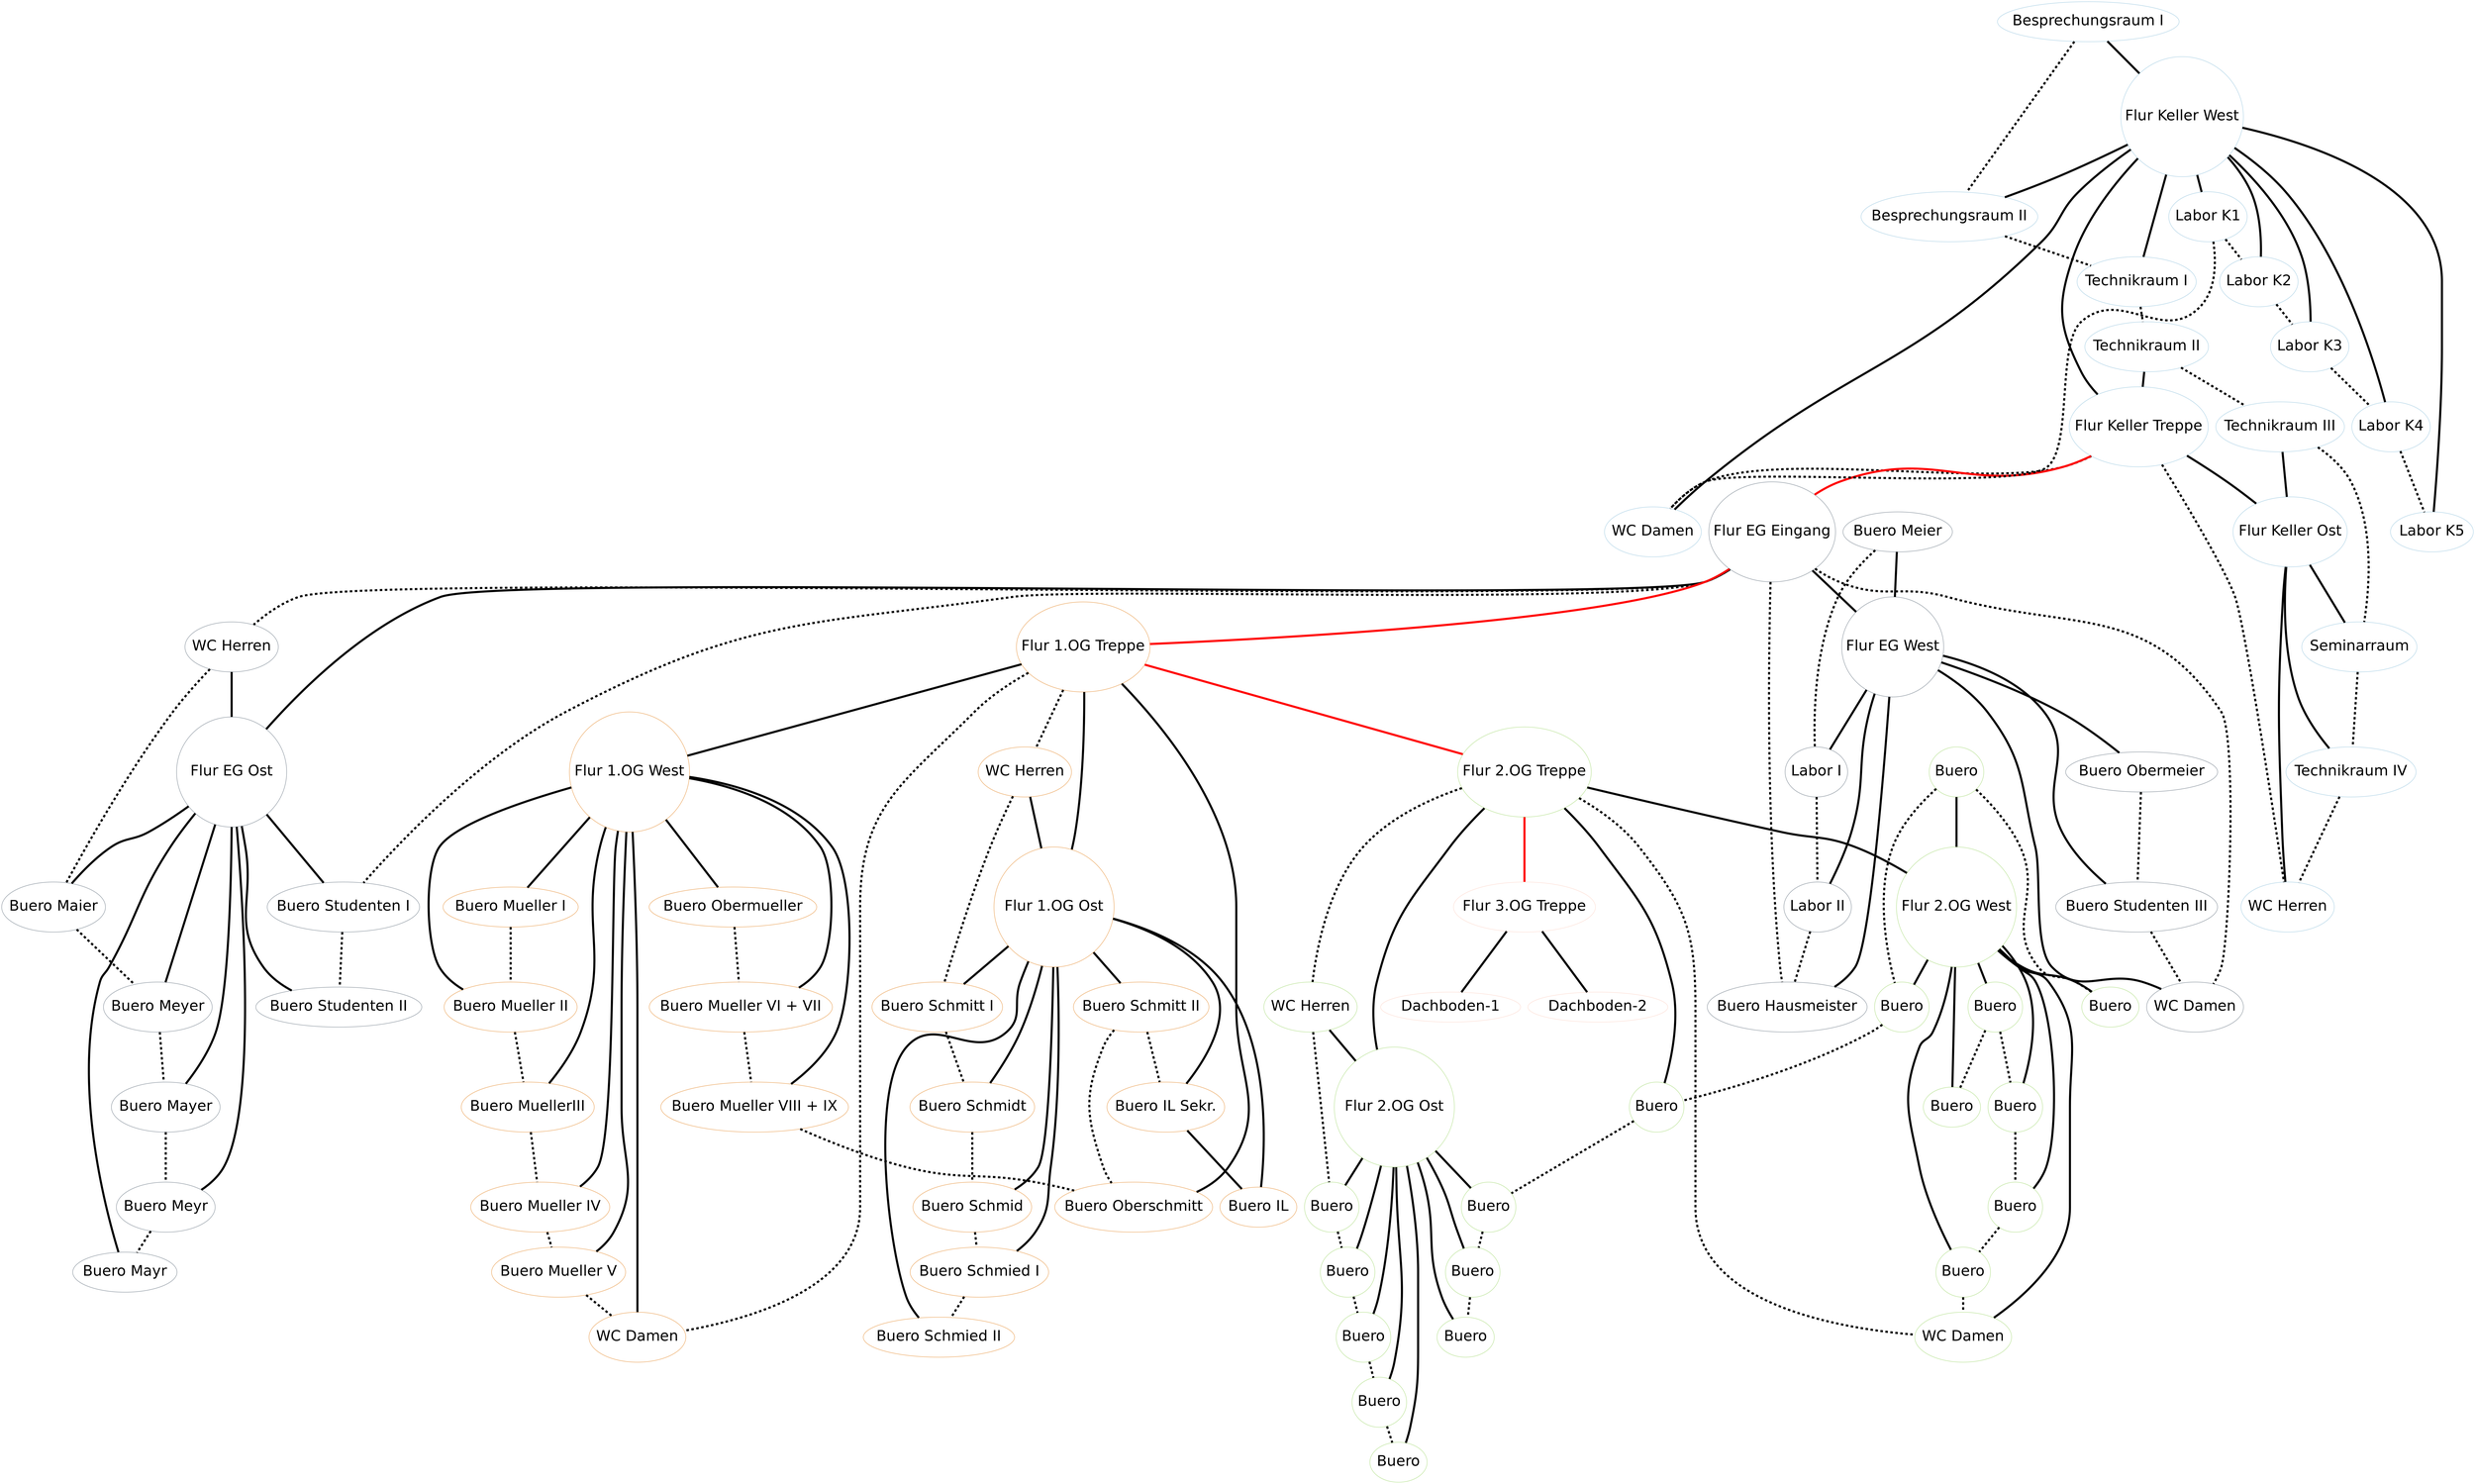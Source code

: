 strict graph  {
"3UEb2iq7D2tOgbX6Mufs$X" [color="#a6cee3", fontname=Helvetica, fontsize="35.0", height="1.3333333333333335", label="Besprechungsraum I", width="1.3333333333333335"];
"3cjnMny5DF0g1J6kKZWO4Y" [color="#a6cee3", fontname=Helvetica, fontsize="35.0", height="4.0", label="Flur Keller West", width="4.0"];
"2xcLNHPon6VO6wB_n0EQLF" [color="#a6cee3", fontname=Helvetica, fontsize="35.0", height="1.666666666666667", label="Besprechungsraum II", width="1.666666666666667"];
"2Hh$tXimL1_Aogi9jn1cZ4" [color="#a6cee3", fontname=Helvetica, fontsize="35.0", height="1.666666666666667", label="Technikraum I", width="1.666666666666667"];
"2sVpKMTdb3u8IUv50wOLpo" [color="#a6cee3", fontname=Helvetica, fontsize="35.0", height="1.666666666666667", label="Technikraum II", width="1.666666666666667"];
"3Gz7u_d1P7IA35Wmtg48Rc" [color="#a6cee3", fontname=Helvetica, fontsize="35.0", height="2.666666666666667", label="Flur Keller Treppe", width="2.666666666666667"];
"0V74RtuUH1zQt_CcawQbBc" [color="#a6cee3", fontname=Helvetica, fontsize="35.0", height="1.666666666666667", label="Technikraum III", width="1.666666666666667"];
"2Zmi8kumn3P9N9wBPT48lG" [color="#a6cee3", fontname=Helvetica, fontsize="35.0", height="2.3333333333333335", label="Flur Keller Ost", width="2.3333333333333335"];
"0dXE$xLxz8MwbtYoTqJPiO" [color="#a6cee3", fontname=Helvetica, fontsize="35.0", height="1.666666666666667", label=Seminarraum, width="1.666666666666667"];
"2G3Zgh3YLFBxViczryC8tv" [color="#a6cee3", fontname=Helvetica, fontsize="35.0", height="1.666666666666667", label="Technikraum IV", width="1.666666666666667"];
"1pG7ErnqL79fYOSoJhY$mD" [color="#a6cee3", fontname=Helvetica, fontsize="35.0", height="1.666666666666667", label="WC Herren", width="1.666666666666667"];
"2NO$Il8fr1n8x3zsU1IoYc" [color="#a6cee3", fontname=Helvetica, fontsize="35.0", height="1.666666666666667", label="Labor K1", width="1.666666666666667"];
"1nsRm1QQb1xwWpzzFR7Ax3" [color="#a6cee3", fontname=Helvetica, fontsize="35.0", height="1.666666666666667", label="WC Damen", width="1.666666666666667"];
"3vTaz$m4D7Mw20Cj4ZCMEW" [color="#a6cee3", fontname=Helvetica, fontsize="35.0", height="1.666666666666667", label="Labor K2", width="1.666666666666667"];
"29dtO28k16G9baf14UO37j" [color="#a6cee3", fontname=Helvetica, fontsize="35.0", height="1.666666666666667", label="Labor K3", width="1.666666666666667"];
"3YOWN6kp53UhVDk7gccfjD" [color="#a6cee3", fontname=Helvetica, fontsize="35.0", height="1.666666666666667", label="Labor K4", width="1.666666666666667"];
"25NDKbpWH5r94ho13fJMeb" [color="#a6cee3", fontname=Helvetica, fontsize="35.0", height="1.3333333333333335", label="Labor K5", width="1.3333333333333335"];
"1RP4kkhTDFJuLugWfrM_1s" [color="#808B96", fontname=Helvetica, fontsize="35.0", height="3.3333333333333335", label="Flur EG Eingang", width="3.3333333333333335"];
"3EN96kdYDB2OOGjNLp8e86" [color="#808B96", fontname=Helvetica, fontsize="35.0", height="1.3333333333333335", label="Buero Meier", width="1.3333333333333335"];
"3KaloR8018sAKZVwuYVbSu" [color="#808B96", fontname=Helvetica, fontsize="35.0", height="3.3333333333333335", label="Flur EG West", width="3.3333333333333335"];
"1_Evy7T$DCiwLgTMLHCRoe" [color="#808B96", fontname=Helvetica, fontsize="35.0", height="1.666666666666667", label="Labor I", width="1.666666666666667"];
"3eQ_MQ5er5UeRXq4xxAoKl" [color="#808B96", fontname=Helvetica, fontsize="35.0", height="1.666666666666667", label="Labor II", width="1.666666666666667"];
"25QUQJ9jHAFengkpc9N7GR" [color="#808B96", fontname=Helvetica, fontsize="35.0", height="1.666666666666667", label="Buero Hausmeister", width="1.666666666666667"];
"03hhkFXKT4RPFNu5rDrZPL" [color="#808B96", fontname=Helvetica, fontsize="35.0", height="1.3333333333333335", label="Buero Obermeier", width="1.3333333333333335"];
"0jhU4VZ6XCxee3pjfx5VMh" [color="#808B96", fontname=Helvetica, fontsize="35.0", height="1.666666666666667", label="Buero Studenten III", width="1.666666666666667"];
"1oKaKV7Wz8IOJ10cA1PGWP" [color="#808B96", fontname=Helvetica, fontsize="35.0", height="1.666666666666667", label="WC Damen", width="1.666666666666667"];
"3j5r$vfHT3JfqUfpdRoXnP" [color="#808B96", fontname=Helvetica, fontsize="35.0", height="1.666666666666667", label="WC Herren", width="1.666666666666667"];
"0_TtqXcOrDbeTXyb5q0Uxb" [color="#808B96", fontname=Helvetica, fontsize="35.0", height="3.666666666666667", label="Flur EG Ost", width="3.666666666666667"];
"3t8qjHTuTAigDlC1x7D16b" [color="#808B96", fontname=Helvetica, fontsize="35.0", height="1.666666666666667", label="Buero Maier", width="1.666666666666667"];
"2ED0MLfrf17BXIsuJYCs7R" [color="#808B96", fontname=Helvetica, fontsize="35.0", height="1.666666666666667", label="Buero Meyer", width="1.666666666666667"];
"1DxredyET5bf_85HZe8$FO" [color="#808B96", fontname=Helvetica, fontsize="35.0", height="1.666666666666667", label="Buero Studenten I", width="1.666666666666667"];
"3$FatfHY1Cg9apAMwbKPN8" [color="#808B96", fontname=Helvetica, fontsize="35.0", height="1.3333333333333335", label="Buero Studenten II", width="1.3333333333333335"];
"1loQAAB191MA5YmsaMJHkI" [color="#808B96", fontname=Helvetica, fontsize="35.0", height="1.666666666666667", label="Buero Mayer", width="1.666666666666667"];
"3Xu6SpY4vC89stuKlMWE2n" [color="#808B96", fontname=Helvetica, fontsize="35.0", height="1.666666666666667", label="Buero Meyr", width="1.666666666666667"];
"3yAAZZ86j388XApaG$h1X6" [color="#808B96", fontname=Helvetica, fontsize="35.0", height="1.3333333333333335", label="Buero Mayr", width="1.3333333333333335"];
"0uPiF9LkPAqeB8f54Uy3_C" [color="#e99d4e", fontname=Helvetica, fontsize="35.0", height="3.0", label="Flur 1.OG Treppe", width="3.0"];
"25CC32yK130ALlKsnej9JW" [color="#e99d4e", fontname=Helvetica, fontsize="35.0", height="4.0", label="Flur 1.OG West", width="4.0"];
"2Yd3UbuHLF0P7Q5pq$wqrF" [color="#e99d4e", fontname=Helvetica, fontsize="35.0", height="1.3333333333333335", label="Buero Mueller I", width="1.3333333333333335"];
"1GtYUXG753_h6i4vKAf46v" [color="#e99d4e", fontname=Helvetica, fontsize="35.0", height="1.666666666666667", label="Buero Mueller II", width="1.666666666666667"];
"0VWZeARNT8IAUcPL5OoYiA" [color="#e99d4e", fontname=Helvetica, fontsize="35.0", height="1.666666666666667", label="Buero MuellerIII", width="1.666666666666667"];
"0K6ICBa1zCjvUnsy8qMIRC" [color="#e99d4e", fontname=Helvetica, fontsize="35.0", height="1.666666666666667", label="Buero Mueller IV", width="1.666666666666667"];
"3kV3mGMIX3BvUw5dL_lJVg" [color="#e99d4e", fontname=Helvetica, fontsize="35.0", height="1.666666666666667", label="Buero Mueller V", width="1.666666666666667"];
"37pP75EaP1axQNg3rWc_WT" [color="#e99d4e", fontname=Helvetica, fontsize="35.0", height="1.666666666666667", label="WC Damen", width="1.666666666666667"];
"0uC7OD3$5F7v$zL3aaoEig" [color="#e99d4e", fontname=Helvetica, fontsize="35.0", height="1.3333333333333335", label="Buero Obermueller", width="1.3333333333333335"];
"3shuyF_Yb7yu2P$QLB2s8G" [color="#e99d4e", fontname=Helvetica, fontsize="35.0", height="1.666666666666667", label="Buero Mueller VI + VII", width="1.666666666666667"];
"0UiHARbFzF1RT4g_GKem_B" [color="#e99d4e", fontname=Helvetica, fontsize="35.0", height="1.666666666666667", label="Buero Mueller VIII + IX", width="1.666666666666667"];
"0f6kjO4cnBngLgZgtaoBTE" [color="#e99d4e", fontname=Helvetica, fontsize="35.0", height="1.666666666666667", label="WC Herren", width="1.666666666666667"];
"3XJSZHVdLFTQTPYNfhA6a2" [color="#e99d4e", fontname=Helvetica, fontsize="35.0", height="4.0", label="Flur 1.OG Ost", width="4.0"];
"1a3ixYyUn0QO4HWUYKN$4p" [color="#e99d4e", fontname=Helvetica, fontsize="35.0", height="1.666666666666667", label="Buero Schmitt I", width="1.666666666666667"];
"1AW8GAtUnEYB9XPWOUYKK5" [color="#e99d4e", fontname=Helvetica, fontsize="35.0", height="1.666666666666667", label="Buero Schmidt", width="1.666666666666667"];
"0i4GPkF$j1$P1_N4yoKfHm" [color="#e99d4e", fontname=Helvetica, fontsize="35.0", height="1.666666666666667", label="Buero Schmid", width="1.666666666666667"];
"1LVv$xQpj6k8KE6pcNlDDU" [color="#e99d4e", fontname=Helvetica, fontsize="35.0", height="1.666666666666667", label="Buero Schmied I", width="1.666666666666667"];
"2E2TaOnqD0chpbuH8tXCpW" [color="#e99d4e", fontname=Helvetica, fontsize="35.0", height="1.3333333333333335", label="Buero Schmied II", width="1.3333333333333335"];
"3iSzpa9d93jhTDB7hG0QBW" [color="#e99d4e", fontname=Helvetica, fontsize="35.0", height="1.666666666666667", label="Buero Schmitt II", width="1.666666666666667"];
"2goaA6RR92B9xducYbaQVU" [color="#e99d4e", fontname=Helvetica, fontsize="35.0", height="1.666666666666667", label="Buero IL Sekr.", width="1.666666666666667"];
"24vVAUYDH2SetutQQsZBMv" [color="#e99d4e", fontname=Helvetica, fontsize="35.0", height="1.3333333333333335", label="Buero IL", width="1.3333333333333335"];
"1yZQvqj15Ab8eMXDuz85Dy" [color="#e99d4e", fontname=Helvetica, fontsize="35.0", height="1.666666666666667", label="Buero Oberschmitt", width="1.666666666666667"];
"2mSYEw1YLDvhMYvUr3eREJ" [color="#b2df8a", fontname=Helvetica, fontsize="35.0", height="3.0", label="Flur 2.OG Treppe", width="3.0"];
"3M3dydUxH2hR7Uvg9QNhS$" [color="#b2df8a", fontname=Helvetica, fontsize="35.0", height="1.666666666666667", label="WC Herren", width="1.666666666666667"];
"3CXBDjcSTES8AedjLKSfJe" [color="#b2df8a", fontname=Helvetica, fontsize="35.0", height="4.0", label="Flur 2.OG Ost", width="4.0"];
"0oB0YIgnPE49CsBpGIdxOR" [color="#b2df8a", fontname=Helvetica, fontsize="35.0", height="1.666666666666667", label=Buero, width="1.666666666666667"];
"2lebmw3XD9w9PIIn4HKbwh" [color="#b2df8a", fontname=Helvetica, fontsize="35.0", height="1.666666666666667", label=Buero, width="1.666666666666667"];
"3gYFdGsxTBa9PFlMvRAaiF" [color="#b2df8a", fontname=Helvetica, fontsize="35.0", height="4.0", label="Flur 2.OG West", width="4.0"];
"09m2tgyfr9UfikvrKFMkeD" [color="#b2df8a", fontname=Helvetica, fontsize="35.0", height="1.666666666666667", label=Buero, width="1.666666666666667"];
"3zaEFaiGrF1ftyFPQrOe_i" [color="#b2df8a", fontname=Helvetica, fontsize="35.0", height="1.3333333333333335", label=Buero, width="1.3333333333333335"];
"0dc6ovxJLDww6sjSpu_cfN" [color="#b2df8a", fontname=Helvetica, fontsize="35.0", height="1.666666666666667", label=Buero, width="1.666666666666667"];
"0U5AcnRYX7aw$OIZXqMUaR" [color="#b2df8a", fontname=Helvetica, fontsize="35.0", height="1.666666666666667", label=Buero, width="1.666666666666667"];
"1vWhxAiTL1RR3r4R3eC2Vv" [color="#b2df8a", fontname=Helvetica, fontsize="35.0", height="1.666666666666667", label=Buero, width="1.666666666666667"];
"1jJ7opRcX6uevup8Hnq0$2" [color="#b2df8a", fontname=Helvetica, fontsize="35.0", height="1.666666666666667", label=Buero, width="1.666666666666667"];
"30oDtenHrAwuYDgWTayiN$" [color="#b2df8a", fontname=Helvetica, fontsize="35.0", height="1.666666666666667", label=Buero, width="1.666666666666667"];
"3i9iiZlcT5eQkuRPP$TrLS" [color="#b2df8a", fontname=Helvetica, fontsize="35.0", height="1.3333333333333335", label=Buero, width="1.3333333333333335"];
"3$PC9MkEH1Ex24UD3VHyzP" [color="#b2df8a", fontname=Helvetica, fontsize="35.0", height="1.666666666666667", label=Buero, width="1.666666666666667"];
"0Veunyhgf7QxfJXezc1Ydu" [color="#b2df8a", fontname=Helvetica, fontsize="35.0", height="1.666666666666667", label=Buero, width="1.666666666666667"];
"0jh6L39QvEQu8mVKX3j43f" [color="#b2df8a", fontname=Helvetica, fontsize="35.0", height="1.666666666666667", label="WC Damen", width="1.666666666666667"];
"3uvYP4OyH5ufyPIMbZD86h" [color="#b2df8a", fontname=Helvetica, fontsize="35.0", height="1.3333333333333335", label=Buero, width="1.3333333333333335"];
"3jurQKaejCqgtlRMQvYO$h" [color="#b2df8a", fontname=Helvetica, fontsize="35.0", height="1.666666666666667", label=Buero, width="1.666666666666667"];
"1I4mvNGj58VPS4IqdvGDOQ" [color="#b2df8a", fontname=Helvetica, fontsize="35.0", height="1.666666666666667", label=Buero, width="1.666666666666667"];
"3BlfjPTqH1qeG63Yox0pCX" [color="#b2df8a", fontname=Helvetica, fontsize="35.0", height="1.666666666666667", label=Buero, width="1.666666666666667"];
"1qHIiTcLf7zwz3pTXujZ3t" [color="#b2df8a", fontname=Helvetica, fontsize="35.0", height="1.3333333333333335", label=Buero, width="1.3333333333333335"];
"2_rG4oliv3CxmStpGPieup" [color="#fddbd0", fontname=Helvetica, fontsize="35.0", height="1.666666666666667", label="Flur 3.OG Treppe", width="1.666666666666667"];
"3txvJd9V1BPhyU$48F$mnF" [color="#fddbd0", fontname=Helvetica, fontsize="35.0", height="1.0000000000000002", label="Dachboden-2", width="1.0000000000000002"];
"0jbV$RErb7o9P7rp7ALEd$" [color="#fddbd0", fontname=Helvetica, fontsize="35.0", height="1.0000000000000002", label="Dachboden-1", width="1.0000000000000002"];
"3UEb2iq7D2tOgbX6Mufs$X" -- "3cjnMny5DF0g1J6kKZWO4Y"  [penwidth=5, style=solid];
"3UEb2iq7D2tOgbX6Mufs$X" -- "2xcLNHPon6VO6wB_n0EQLF"  [penwidth=5, style=dashed];
"3cjnMny5DF0g1J6kKZWO4Y" -- "2xcLNHPon6VO6wB_n0EQLF"  [penwidth=5, style=solid];
"3cjnMny5DF0g1J6kKZWO4Y" -- "2Hh$tXimL1_Aogi9jn1cZ4"  [penwidth=5, style=solid];
"3cjnMny5DF0g1J6kKZWO4Y" -- "2NO$Il8fr1n8x3zsU1IoYc"  [penwidth=5, style=solid];
"3cjnMny5DF0g1J6kKZWO4Y" -- "3vTaz$m4D7Mw20Cj4ZCMEW"  [penwidth=5, style=solid];
"3cjnMny5DF0g1J6kKZWO4Y" -- "29dtO28k16G9baf14UO37j"  [penwidth=5, style=solid];
"3cjnMny5DF0g1J6kKZWO4Y" -- "3YOWN6kp53UhVDk7gccfjD"  [penwidth=5, style=solid];
"3cjnMny5DF0g1J6kKZWO4Y" -- "25NDKbpWH5r94ho13fJMeb"  [penwidth=5, style=solid];
"3cjnMny5DF0g1J6kKZWO4Y" -- "3Gz7u_d1P7IA35Wmtg48Rc"  [penwidth=5, style=solid];
"3cjnMny5DF0g1J6kKZWO4Y" -- "1nsRm1QQb1xwWpzzFR7Ax3"  [penwidth=5, style=solid];
"2xcLNHPon6VO6wB_n0EQLF" -- "2Hh$tXimL1_Aogi9jn1cZ4"  [penwidth=5, style=dashed];
"2Hh$tXimL1_Aogi9jn1cZ4" -- "2sVpKMTdb3u8IUv50wOLpo"  [penwidth=5, style=dashed];
"2sVpKMTdb3u8IUv50wOLpo" -- "3Gz7u_d1P7IA35Wmtg48Rc"  [penwidth=5, style=solid];
"2sVpKMTdb3u8IUv50wOLpo" -- "0V74RtuUH1zQt_CcawQbBc"  [penwidth=5, style=dashed];
"3Gz7u_d1P7IA35Wmtg48Rc" -- "1pG7ErnqL79fYOSoJhY$mD"  [penwidth=5, style=dashed];
"3Gz7u_d1P7IA35Wmtg48Rc" -- "2Zmi8kumn3P9N9wBPT48lG"  [penwidth=5, style=solid];
"3Gz7u_d1P7IA35Wmtg48Rc" -- "1nsRm1QQb1xwWpzzFR7Ax3"  [penwidth=5, style=dashed];
"3Gz7u_d1P7IA35Wmtg48Rc" -- "1RP4kkhTDFJuLugWfrM_1s"  [color=red, penwidth=5, style=solid];
"0V74RtuUH1zQt_CcawQbBc" -- "2Zmi8kumn3P9N9wBPT48lG"  [penwidth=5, style=solid];
"0V74RtuUH1zQt_CcawQbBc" -- "0dXE$xLxz8MwbtYoTqJPiO"  [penwidth=5, style=dashed];
"2Zmi8kumn3P9N9wBPT48lG" -- "0dXE$xLxz8MwbtYoTqJPiO"  [penwidth=5, style=solid];
"2Zmi8kumn3P9N9wBPT48lG" -- "2G3Zgh3YLFBxViczryC8tv"  [penwidth=5, style=solid];
"2Zmi8kumn3P9N9wBPT48lG" -- "1pG7ErnqL79fYOSoJhY$mD"  [penwidth=5, style=solid];
"0dXE$xLxz8MwbtYoTqJPiO" -- "2G3Zgh3YLFBxViczryC8tv"  [penwidth=5, style=dashed];
"2G3Zgh3YLFBxViczryC8tv" -- "1pG7ErnqL79fYOSoJhY$mD"  [penwidth=5, style=dashed];
"2NO$Il8fr1n8x3zsU1IoYc" -- "1nsRm1QQb1xwWpzzFR7Ax3"  [penwidth=5, style=dashed];
"2NO$Il8fr1n8x3zsU1IoYc" -- "3vTaz$m4D7Mw20Cj4ZCMEW"  [penwidth=5, style=dashed];
"3vTaz$m4D7Mw20Cj4ZCMEW" -- "29dtO28k16G9baf14UO37j"  [penwidth=5, style=dashed];
"29dtO28k16G9baf14UO37j" -- "3YOWN6kp53UhVDk7gccfjD"  [penwidth=5, style=dashed];
"3YOWN6kp53UhVDk7gccfjD" -- "25NDKbpWH5r94ho13fJMeb"  [penwidth=5, style=dashed];
"1RP4kkhTDFJuLugWfrM_1s" -- "3KaloR8018sAKZVwuYVbSu"  [penwidth=5, style=solid];
"1RP4kkhTDFJuLugWfrM_1s" -- "1oKaKV7Wz8IOJ10cA1PGWP"  [penwidth=5, style=dashed];
"1RP4kkhTDFJuLugWfrM_1s" -- "3j5r$vfHT3JfqUfpdRoXnP"  [penwidth=5, style=dashed];
"1RP4kkhTDFJuLugWfrM_1s" -- "1DxredyET5bf_85HZe8$FO"  [penwidth=5, style=dashed];
"1RP4kkhTDFJuLugWfrM_1s" -- "0_TtqXcOrDbeTXyb5q0Uxb"  [penwidth=5, style=solid];
"1RP4kkhTDFJuLugWfrM_1s" -- "25QUQJ9jHAFengkpc9N7GR"  [penwidth=5, style=dashed];
"1RP4kkhTDFJuLugWfrM_1s" -- "0uPiF9LkPAqeB8f54Uy3_C"  [color=red, penwidth=5, style=solid];
"3EN96kdYDB2OOGjNLp8e86" -- "3KaloR8018sAKZVwuYVbSu"  [penwidth=5, style=solid];
"3EN96kdYDB2OOGjNLp8e86" -- "1_Evy7T$DCiwLgTMLHCRoe"  [penwidth=5, style=dashed];
"3KaloR8018sAKZVwuYVbSu" -- "1_Evy7T$DCiwLgTMLHCRoe"  [penwidth=5, style=solid];
"3KaloR8018sAKZVwuYVbSu" -- "3eQ_MQ5er5UeRXq4xxAoKl"  [penwidth=5, style=solid];
"3KaloR8018sAKZVwuYVbSu" -- "03hhkFXKT4RPFNu5rDrZPL"  [penwidth=5, style=solid];
"3KaloR8018sAKZVwuYVbSu" -- "0jhU4VZ6XCxee3pjfx5VMh"  [penwidth=5, style=solid];
"3KaloR8018sAKZVwuYVbSu" -- "1oKaKV7Wz8IOJ10cA1PGWP"  [penwidth=5, style=solid];
"3KaloR8018sAKZVwuYVbSu" -- "25QUQJ9jHAFengkpc9N7GR"  [penwidth=5, style=solid];
"1_Evy7T$DCiwLgTMLHCRoe" -- "3eQ_MQ5er5UeRXq4xxAoKl"  [penwidth=5, style=dashed];
"3eQ_MQ5er5UeRXq4xxAoKl" -- "25QUQJ9jHAFengkpc9N7GR"  [penwidth=5, style=dashed];
"03hhkFXKT4RPFNu5rDrZPL" -- "0jhU4VZ6XCxee3pjfx5VMh"  [penwidth=5, style=dashed];
"0jhU4VZ6XCxee3pjfx5VMh" -- "1oKaKV7Wz8IOJ10cA1PGWP"  [penwidth=5, style=dashed];
"3j5r$vfHT3JfqUfpdRoXnP" -- "0_TtqXcOrDbeTXyb5q0Uxb"  [penwidth=5, style=solid];
"3j5r$vfHT3JfqUfpdRoXnP" -- "3t8qjHTuTAigDlC1x7D16b"  [penwidth=5, style=dashed];
"0_TtqXcOrDbeTXyb5q0Uxb" -- "3t8qjHTuTAigDlC1x7D16b"  [penwidth=5, style=solid];
"0_TtqXcOrDbeTXyb5q0Uxb" -- "1DxredyET5bf_85HZe8$FO"  [penwidth=5, style=solid];
"0_TtqXcOrDbeTXyb5q0Uxb" -- "2ED0MLfrf17BXIsuJYCs7R"  [penwidth=5, style=solid];
"0_TtqXcOrDbeTXyb5q0Uxb" -- "1loQAAB191MA5YmsaMJHkI"  [penwidth=5, style=solid];
"0_TtqXcOrDbeTXyb5q0Uxb" -- "3Xu6SpY4vC89stuKlMWE2n"  [penwidth=5, style=solid];
"0_TtqXcOrDbeTXyb5q0Uxb" -- "3yAAZZ86j388XApaG$h1X6"  [penwidth=5, style=solid];
"0_TtqXcOrDbeTXyb5q0Uxb" -- "3$FatfHY1Cg9apAMwbKPN8"  [penwidth=5, style=solid];
"3t8qjHTuTAigDlC1x7D16b" -- "2ED0MLfrf17BXIsuJYCs7R"  [penwidth=5, style=dashed];
"2ED0MLfrf17BXIsuJYCs7R" -- "1loQAAB191MA5YmsaMJHkI"  [penwidth=5, style=dashed];
"1DxredyET5bf_85HZe8$FO" -- "3$FatfHY1Cg9apAMwbKPN8"  [penwidth=5, style=dashed];
"1loQAAB191MA5YmsaMJHkI" -- "3Xu6SpY4vC89stuKlMWE2n"  [penwidth=5, style=dashed];
"3Xu6SpY4vC89stuKlMWE2n" -- "3yAAZZ86j388XApaG$h1X6"  [penwidth=5, style=dashed];
"0uPiF9LkPAqeB8f54Uy3_C" -- "25CC32yK130ALlKsnej9JW"  [penwidth=5, style=solid];
"0uPiF9LkPAqeB8f54Uy3_C" -- "37pP75EaP1axQNg3rWc_WT"  [penwidth=5, style=dashed];
"0uPiF9LkPAqeB8f54Uy3_C" -- "0f6kjO4cnBngLgZgtaoBTE"  [penwidth=5, style=dashed];
"0uPiF9LkPAqeB8f54Uy3_C" -- "3XJSZHVdLFTQTPYNfhA6a2"  [penwidth=5, style=solid];
"0uPiF9LkPAqeB8f54Uy3_C" -- "1yZQvqj15Ab8eMXDuz85Dy"  [penwidth=5, style=solid];
"0uPiF9LkPAqeB8f54Uy3_C" -- "2mSYEw1YLDvhMYvUr3eREJ"  [color=red, penwidth=5, style=solid];
"25CC32yK130ALlKsnej9JW" -- "2Yd3UbuHLF0P7Q5pq$wqrF"  [penwidth=5, style=solid];
"25CC32yK130ALlKsnej9JW" -- "1GtYUXG753_h6i4vKAf46v"  [penwidth=5, style=solid];
"25CC32yK130ALlKsnej9JW" -- "0VWZeARNT8IAUcPL5OoYiA"  [penwidth=5, style=solid];
"25CC32yK130ALlKsnej9JW" -- "0K6ICBa1zCjvUnsy8qMIRC"  [penwidth=5, style=solid];
"25CC32yK130ALlKsnej9JW" -- "3kV3mGMIX3BvUw5dL_lJVg"  [penwidth=5, style=solid];
"25CC32yK130ALlKsnej9JW" -- "37pP75EaP1axQNg3rWc_WT"  [penwidth=5, style=solid];
"25CC32yK130ALlKsnej9JW" -- "0uC7OD3$5F7v$zL3aaoEig"  [penwidth=5, style=solid];
"25CC32yK130ALlKsnej9JW" -- "3shuyF_Yb7yu2P$QLB2s8G"  [penwidth=5, style=solid];
"25CC32yK130ALlKsnej9JW" -- "0UiHARbFzF1RT4g_GKem_B"  [penwidth=5, style=solid];
"2Yd3UbuHLF0P7Q5pq$wqrF" -- "1GtYUXG753_h6i4vKAf46v"  [penwidth=5, style=dashed];
"1GtYUXG753_h6i4vKAf46v" -- "0VWZeARNT8IAUcPL5OoYiA"  [penwidth=5, style=dashed];
"0VWZeARNT8IAUcPL5OoYiA" -- "0K6ICBa1zCjvUnsy8qMIRC"  [penwidth=5, style=dashed];
"0K6ICBa1zCjvUnsy8qMIRC" -- "3kV3mGMIX3BvUw5dL_lJVg"  [penwidth=5, style=dashed];
"3kV3mGMIX3BvUw5dL_lJVg" -- "37pP75EaP1axQNg3rWc_WT"  [penwidth=5, style=dashed];
"0uC7OD3$5F7v$zL3aaoEig" -- "3shuyF_Yb7yu2P$QLB2s8G"  [penwidth=5, style=dashed];
"3shuyF_Yb7yu2P$QLB2s8G" -- "0UiHARbFzF1RT4g_GKem_B"  [penwidth=5, style=dashed];
"0UiHARbFzF1RT4g_GKem_B" -- "1yZQvqj15Ab8eMXDuz85Dy"  [penwidth=5, style=dashed];
"0f6kjO4cnBngLgZgtaoBTE" -- "3XJSZHVdLFTQTPYNfhA6a2"  [penwidth=5, style=solid];
"0f6kjO4cnBngLgZgtaoBTE" -- "1a3ixYyUn0QO4HWUYKN$4p"  [penwidth=5, style=dashed];
"3XJSZHVdLFTQTPYNfhA6a2" -- "1a3ixYyUn0QO4HWUYKN$4p"  [penwidth=5, style=solid];
"3XJSZHVdLFTQTPYNfhA6a2" -- "1AW8GAtUnEYB9XPWOUYKK5"  [penwidth=5, style=solid];
"3XJSZHVdLFTQTPYNfhA6a2" -- "0i4GPkF$j1$P1_N4yoKfHm"  [penwidth=5, style=solid];
"3XJSZHVdLFTQTPYNfhA6a2" -- "1LVv$xQpj6k8KE6pcNlDDU"  [penwidth=5, style=solid];
"3XJSZHVdLFTQTPYNfhA6a2" -- "2E2TaOnqD0chpbuH8tXCpW"  [penwidth=5, style=solid];
"3XJSZHVdLFTQTPYNfhA6a2" -- "3iSzpa9d93jhTDB7hG0QBW"  [penwidth=5, style=solid];
"3XJSZHVdLFTQTPYNfhA6a2" -- "2goaA6RR92B9xducYbaQVU"  [penwidth=5, style=solid];
"3XJSZHVdLFTQTPYNfhA6a2" -- "24vVAUYDH2SetutQQsZBMv"  [penwidth=5, style=solid];
"1a3ixYyUn0QO4HWUYKN$4p" -- "1AW8GAtUnEYB9XPWOUYKK5"  [penwidth=5, style=dashed];
"1AW8GAtUnEYB9XPWOUYKK5" -- "0i4GPkF$j1$P1_N4yoKfHm"  [penwidth=5, style=dashed];
"0i4GPkF$j1$P1_N4yoKfHm" -- "1LVv$xQpj6k8KE6pcNlDDU"  [penwidth=5, style=dashed];
"1LVv$xQpj6k8KE6pcNlDDU" -- "2E2TaOnqD0chpbuH8tXCpW"  [penwidth=5, style=dashed];
"3iSzpa9d93jhTDB7hG0QBW" -- "2goaA6RR92B9xducYbaQVU"  [penwidth=5, style=dashed];
"3iSzpa9d93jhTDB7hG0QBW" -- "1yZQvqj15Ab8eMXDuz85Dy"  [penwidth=5, style=dashed];
"2goaA6RR92B9xducYbaQVU" -- "24vVAUYDH2SetutQQsZBMv"  [penwidth=5, style=solid];
"2mSYEw1YLDvhMYvUr3eREJ" -- "3M3dydUxH2hR7Uvg9QNhS$"  [penwidth=5, style=dashed];
"2mSYEw1YLDvhMYvUr3eREJ" -- "0dc6ovxJLDww6sjSpu_cfN"  [penwidth=5, style=solid];
"2mSYEw1YLDvhMYvUr3eREJ" -- "0jh6L39QvEQu8mVKX3j43f"  [penwidth=5, style=dashed];
"2mSYEw1YLDvhMYvUr3eREJ" -- "3gYFdGsxTBa9PFlMvRAaiF"  [penwidth=5, style=solid];
"2mSYEw1YLDvhMYvUr3eREJ" -- "3CXBDjcSTES8AedjLKSfJe"  [penwidth=5, style=solid];
"2mSYEw1YLDvhMYvUr3eREJ" -- "2_rG4oliv3CxmStpGPieup"  [color=red, penwidth=5, style=solid];
"3M3dydUxH2hR7Uvg9QNhS$" -- "3CXBDjcSTES8AedjLKSfJe"  [penwidth=5, style=solid];
"3M3dydUxH2hR7Uvg9QNhS$" -- "0oB0YIgnPE49CsBpGIdxOR"  [penwidth=5, style=dashed];
"3CXBDjcSTES8AedjLKSfJe" -- "0U5AcnRYX7aw$OIZXqMUaR"  [penwidth=5, style=solid];
"3CXBDjcSTES8AedjLKSfJe" -- "1vWhxAiTL1RR3r4R3eC2Vv"  [penwidth=5, style=solid];
"3CXBDjcSTES8AedjLKSfJe" -- "3uvYP4OyH5ufyPIMbZD86h"  [penwidth=5, style=solid];
"3CXBDjcSTES8AedjLKSfJe" -- "0oB0YIgnPE49CsBpGIdxOR"  [penwidth=5, style=solid];
"3CXBDjcSTES8AedjLKSfJe" -- "3jurQKaejCqgtlRMQvYO$h"  [penwidth=5, style=solid];
"3CXBDjcSTES8AedjLKSfJe" -- "1I4mvNGj58VPS4IqdvGDOQ"  [penwidth=5, style=solid];
"3CXBDjcSTES8AedjLKSfJe" -- "3BlfjPTqH1qeG63Yox0pCX"  [penwidth=5, style=solid];
"3CXBDjcSTES8AedjLKSfJe" -- "1qHIiTcLf7zwz3pTXujZ3t"  [penwidth=5, style=solid];
"0oB0YIgnPE49CsBpGIdxOR" -- "3jurQKaejCqgtlRMQvYO$h"  [penwidth=5, style=dashed];
"2lebmw3XD9w9PIIn4HKbwh" -- "3gYFdGsxTBa9PFlMvRAaiF"  [penwidth=5, style=solid];
"2lebmw3XD9w9PIIn4HKbwh" -- "09m2tgyfr9UfikvrKFMkeD"  [penwidth=5, style=dashed];
"2lebmw3XD9w9PIIn4HKbwh" -- "3zaEFaiGrF1ftyFPQrOe_i"  [penwidth=5, style=dashed];
"3gYFdGsxTBa9PFlMvRAaiF" -- "09m2tgyfr9UfikvrKFMkeD"  [penwidth=5, style=solid];
"3gYFdGsxTBa9PFlMvRAaiF" -- "1jJ7opRcX6uevup8Hnq0$2"  [penwidth=5, style=solid];
"3gYFdGsxTBa9PFlMvRAaiF" -- "30oDtenHrAwuYDgWTayiN$"  [penwidth=5, style=solid];
"3gYFdGsxTBa9PFlMvRAaiF" -- "3$PC9MkEH1Ex24UD3VHyzP"  [penwidth=5, style=solid];
"3gYFdGsxTBa9PFlMvRAaiF" -- "0Veunyhgf7QxfJXezc1Ydu"  [penwidth=5, style=solid];
"3gYFdGsxTBa9PFlMvRAaiF" -- "0jh6L39QvEQu8mVKX3j43f"  [penwidth=5, style=solid];
"3gYFdGsxTBa9PFlMvRAaiF" -- "3zaEFaiGrF1ftyFPQrOe_i"  [penwidth=5, style=solid];
"3gYFdGsxTBa9PFlMvRAaiF" -- "3i9iiZlcT5eQkuRPP$TrLS"  [penwidth=5, style=solid];
"09m2tgyfr9UfikvrKFMkeD" -- "0dc6ovxJLDww6sjSpu_cfN"  [penwidth=5, style=dashed];
"0dc6ovxJLDww6sjSpu_cfN" -- "0U5AcnRYX7aw$OIZXqMUaR"  [penwidth=5, style=dashed];
"0U5AcnRYX7aw$OIZXqMUaR" -- "1vWhxAiTL1RR3r4R3eC2Vv"  [penwidth=5, style=dashed];
"1vWhxAiTL1RR3r4R3eC2Vv" -- "3uvYP4OyH5ufyPIMbZD86h"  [penwidth=5, style=dashed];
"1jJ7opRcX6uevup8Hnq0$2" -- "30oDtenHrAwuYDgWTayiN$"  [penwidth=5, style=dashed];
"1jJ7opRcX6uevup8Hnq0$2" -- "3i9iiZlcT5eQkuRPP$TrLS"  [penwidth=5, style=dashed];
"30oDtenHrAwuYDgWTayiN$" -- "3$PC9MkEH1Ex24UD3VHyzP"  [penwidth=5, style=dashed];
"3$PC9MkEH1Ex24UD3VHyzP" -- "0Veunyhgf7QxfJXezc1Ydu"  [penwidth=5, style=dashed];
"0Veunyhgf7QxfJXezc1Ydu" -- "0jh6L39QvEQu8mVKX3j43f"  [penwidth=5, style=dashed];
"3jurQKaejCqgtlRMQvYO$h" -- "1I4mvNGj58VPS4IqdvGDOQ"  [penwidth=5, style=dashed];
"1I4mvNGj58VPS4IqdvGDOQ" -- "3BlfjPTqH1qeG63Yox0pCX"  [penwidth=5, style=dashed];
"3BlfjPTqH1qeG63Yox0pCX" -- "1qHIiTcLf7zwz3pTXujZ3t"  [penwidth=5, style=dashed];
"2_rG4oliv3CxmStpGPieup" -- "3txvJd9V1BPhyU$48F$mnF"  [penwidth=5, style=solid];
"2_rG4oliv3CxmStpGPieup" -- "0jbV$RErb7o9P7rp7ALEd$"  [penwidth=5, style=solid];
}
